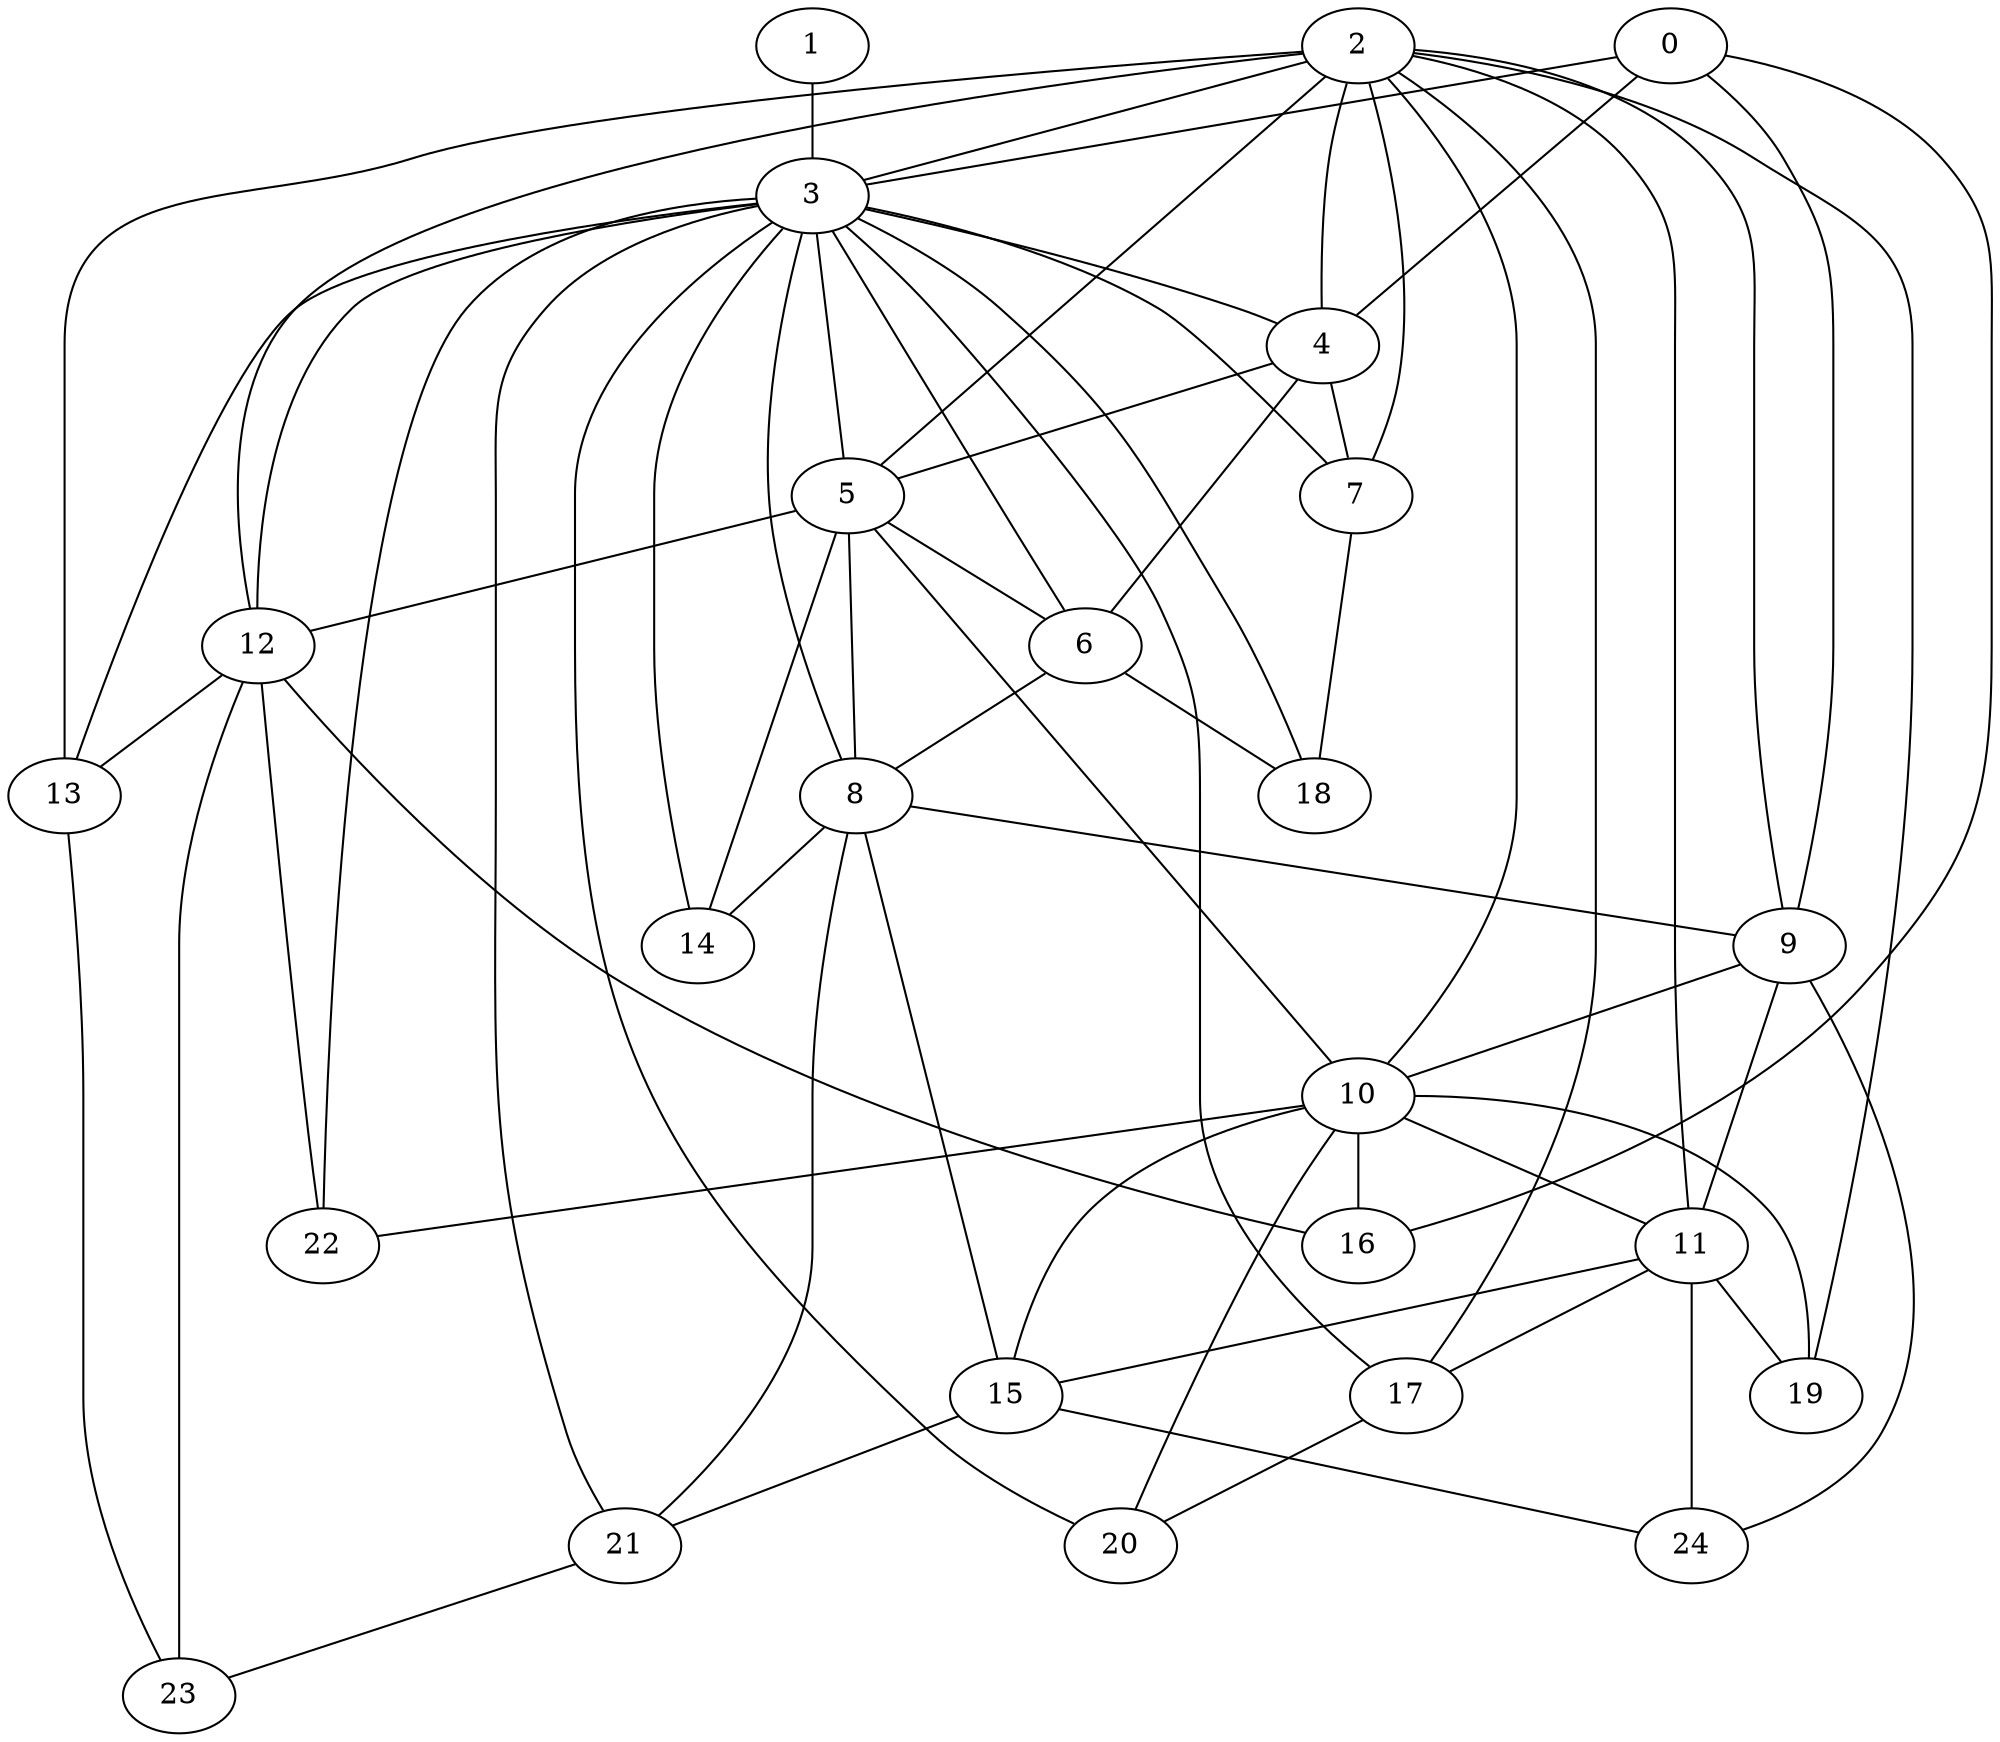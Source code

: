 strict graph "barabasi_albert_graph(25,3)" {
0;
1;
2;
3;
4;
5;
6;
7;
8;
9;
10;
11;
12;
13;
14;
15;
16;
17;
18;
19;
20;
21;
22;
23;
24;
0 -- 16  [is_available=True, prob="1.0"];
0 -- 9  [is_available=True, prob="0.579197869555"];
0 -- 3  [is_available=True, prob="0.39523023148"];
0 -- 4  [is_available=True, prob="1.0"];
1 -- 3  [is_available=True, prob="0.84904728638"];
2 -- 3  [is_available=True, prob="1.0"];
2 -- 4  [is_available=True, prob="0.940748805906"];
2 -- 5  [is_available=True, prob="1.0"];
2 -- 7  [is_available=True, prob="0.0752895465124"];
2 -- 9  [is_available=True, prob="0.84767890765"];
2 -- 10  [is_available=True, prob="0.90732999584"];
2 -- 11  [is_available=True, prob="0.803139357331"];
2 -- 12  [is_available=True, prob="1.0"];
2 -- 13  [is_available=True, prob="0.16666526649"];
2 -- 17  [is_available=True, prob="0.0981635022436"];
2 -- 19  [is_available=True, prob="1.0"];
3 -- 4  [is_available=True, prob="0.167166124386"];
3 -- 5  [is_available=True, prob="0.869737056506"];
3 -- 6  [is_available=True, prob="1.0"];
3 -- 7  [is_available=True, prob="0.937620120883"];
3 -- 8  [is_available=True, prob="0.841484191768"];
3 -- 12  [is_available=True, prob="0.92351530897"];
3 -- 13  [is_available=True, prob="1.0"];
3 -- 14  [is_available=True, prob="0.974749836355"];
3 -- 17  [is_available=True, prob="0.803307733708"];
3 -- 18  [is_available=True, prob="0.761553463826"];
3 -- 20  [is_available=True, prob="0.844910402352"];
3 -- 21  [is_available=True, prob="0.423089854817"];
3 -- 22  [is_available=True, prob="0.934353849988"];
4 -- 5  [is_available=True, prob="1.0"];
4 -- 6  [is_available=True, prob="1.0"];
4 -- 7  [is_available=True, prob="0.585380883657"];
5 -- 6  [is_available=True, prob="0.566458967201"];
5 -- 8  [is_available=True, prob="0.956150476057"];
5 -- 10  [is_available=True, prob="0.0118375655654"];
5 -- 12  [is_available=True, prob="0.114219925749"];
5 -- 14  [is_available=True, prob="0.960072135299"];
6 -- 8  [is_available=True, prob="0.297872413237"];
6 -- 18  [is_available=True, prob="0.761369907833"];
7 -- 18  [is_available=True, prob="1.0"];
8 -- 9  [is_available=True, prob="0.187987909115"];
8 -- 14  [is_available=True, prob="1.0"];
8 -- 15  [is_available=True, prob="0.448343857805"];
8 -- 21  [is_available=True, prob="1.0"];
9 -- 10  [is_available=True, prob="0.0728924866304"];
9 -- 11  [is_available=True, prob="0.747239918332"];
9 -- 24  [is_available=True, prob="0.918982358473"];
10 -- 11  [is_available=True, prob="0.781298189294"];
10 -- 15  [is_available=True, prob="0.300023231366"];
10 -- 16  [is_available=True, prob="0.119665409773"];
10 -- 19  [is_available=True, prob="0.268062263427"];
10 -- 20  [is_available=True, prob="0.764999190615"];
10 -- 22  [is_available=True, prob="0.682043666745"];
11 -- 15  [is_available=True, prob="0.61058286487"];
11 -- 17  [is_available=True, prob="0.263947887207"];
11 -- 19  [is_available=True, prob="1.0"];
11 -- 24  [is_available=True, prob="0.909920896145"];
12 -- 13  [is_available=True, prob="0.604201421"];
12 -- 16  [is_available=True, prob="0.130560386765"];
12 -- 22  [is_available=True, prob="0.519790888936"];
12 -- 23  [is_available=True, prob="0.578812639671"];
13 -- 23  [is_available=True, prob="0.043873453868"];
15 -- 24  [is_available=True, prob="1.0"];
15 -- 21  [is_available=True, prob="0.17949348272"];
17 -- 20  [is_available=True, prob="1.0"];
21 -- 23  [is_available=True, prob="1.0"];
}
